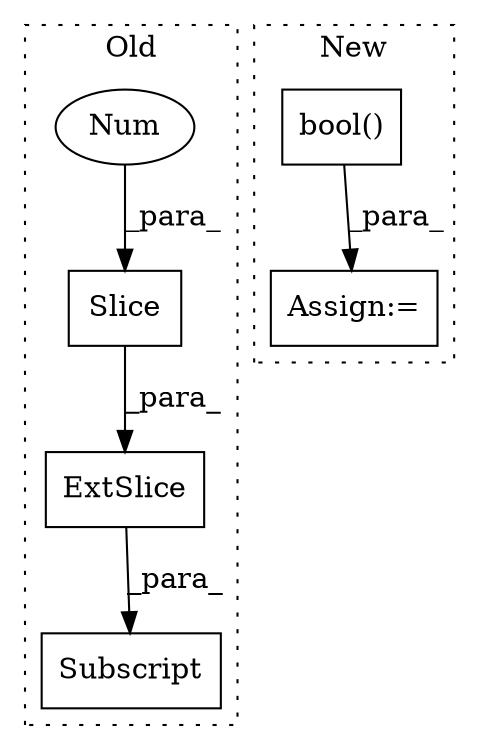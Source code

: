 digraph G {
subgraph cluster0 {
1 [label="Slice" a="80" s="3553" l="1" shape="box"];
3 [label="Num" a="76" s="3553" l="1" shape="ellipse"];
4 [label="Subscript" a="63" s="3544,0" l="34,0" shape="box"];
5 [label="ExtSlice" a="85" s="3544" l="5" shape="box"];
label = "Old";
style="dotted";
}
subgraph cluster1 {
2 [label="bool()" a="75" s="2762" l="18" shape="box"];
6 [label="Assign:=" a="68" s="2732" l="3" shape="box"];
label = "New";
style="dotted";
}
1 -> 5 [label="_para_"];
2 -> 6 [label="_para_"];
3 -> 1 [label="_para_"];
5 -> 4 [label="_para_"];
}